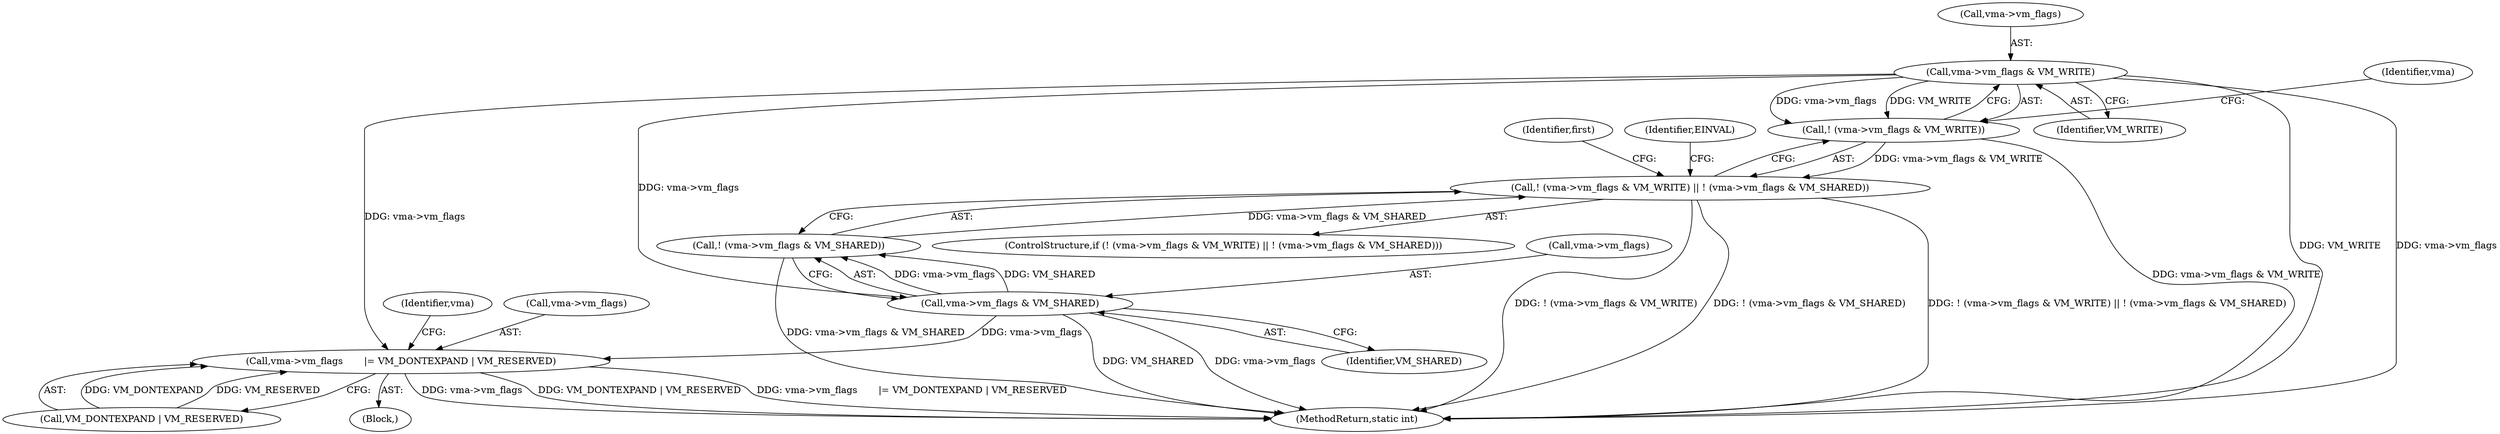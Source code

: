 digraph "0_linux_0b29669c065f60501e7289e1950fa2a618962358@pointer" {
"1000122" [label="(Call,vma->vm_flags & VM_WRITE)"];
"1000121" [label="(Call,! (vma->vm_flags & VM_WRITE))"];
"1000120" [label="(Call,! (vma->vm_flags & VM_WRITE) || ! (vma->vm_flags & VM_SHARED))"];
"1000128" [label="(Call,vma->vm_flags & VM_SHARED)"];
"1000127" [label="(Call,! (vma->vm_flags & VM_SHARED))"];
"1000250" [label="(Call,vma->vm_flags       |= VM_DONTEXPAND | VM_RESERVED)"];
"1000129" [label="(Call,vma->vm_flags)"];
"1000126" [label="(Identifier,VM_WRITE)"];
"1000250" [label="(Call,vma->vm_flags       |= VM_DONTEXPAND | VM_RESERVED)"];
"1000132" [label="(Identifier,VM_SHARED)"];
"1000127" [label="(Call,! (vma->vm_flags & VM_SHARED))"];
"1000128" [label="(Call,vma->vm_flags & VM_SHARED)"];
"1000251" [label="(Call,vma->vm_flags)"];
"1000120" [label="(Call,! (vma->vm_flags & VM_WRITE) || ! (vma->vm_flags & VM_SHARED))"];
"1000259" [label="(Identifier,vma)"];
"1000122" [label="(Call,vma->vm_flags & VM_WRITE)"];
"1000106" [label="(Block,)"];
"1000119" [label="(ControlStructure,if (! (vma->vm_flags & VM_WRITE) || ! (vma->vm_flags & VM_SHARED)))"];
"1000121" [label="(Call,! (vma->vm_flags & VM_WRITE))"];
"1000138" [label="(Identifier,first)"];
"1000135" [label="(Identifier,EINVAL)"];
"1000123" [label="(Call,vma->vm_flags)"];
"1000130" [label="(Identifier,vma)"];
"1000360" [label="(MethodReturn,static int)"];
"1000254" [label="(Call,VM_DONTEXPAND | VM_RESERVED)"];
"1000122" -> "1000121"  [label="AST: "];
"1000122" -> "1000126"  [label="CFG: "];
"1000123" -> "1000122"  [label="AST: "];
"1000126" -> "1000122"  [label="AST: "];
"1000121" -> "1000122"  [label="CFG: "];
"1000122" -> "1000360"  [label="DDG: VM_WRITE"];
"1000122" -> "1000360"  [label="DDG: vma->vm_flags"];
"1000122" -> "1000121"  [label="DDG: vma->vm_flags"];
"1000122" -> "1000121"  [label="DDG: VM_WRITE"];
"1000122" -> "1000128"  [label="DDG: vma->vm_flags"];
"1000122" -> "1000250"  [label="DDG: vma->vm_flags"];
"1000121" -> "1000120"  [label="AST: "];
"1000130" -> "1000121"  [label="CFG: "];
"1000120" -> "1000121"  [label="CFG: "];
"1000121" -> "1000360"  [label="DDG: vma->vm_flags & VM_WRITE"];
"1000121" -> "1000120"  [label="DDG: vma->vm_flags & VM_WRITE"];
"1000120" -> "1000119"  [label="AST: "];
"1000120" -> "1000127"  [label="CFG: "];
"1000127" -> "1000120"  [label="AST: "];
"1000135" -> "1000120"  [label="CFG: "];
"1000138" -> "1000120"  [label="CFG: "];
"1000120" -> "1000360"  [label="DDG: ! (vma->vm_flags & VM_WRITE)"];
"1000120" -> "1000360"  [label="DDG: ! (vma->vm_flags & VM_SHARED)"];
"1000120" -> "1000360"  [label="DDG: ! (vma->vm_flags & VM_WRITE) || ! (vma->vm_flags & VM_SHARED)"];
"1000127" -> "1000120"  [label="DDG: vma->vm_flags & VM_SHARED"];
"1000128" -> "1000127"  [label="AST: "];
"1000128" -> "1000132"  [label="CFG: "];
"1000129" -> "1000128"  [label="AST: "];
"1000132" -> "1000128"  [label="AST: "];
"1000127" -> "1000128"  [label="CFG: "];
"1000128" -> "1000360"  [label="DDG: VM_SHARED"];
"1000128" -> "1000360"  [label="DDG: vma->vm_flags"];
"1000128" -> "1000127"  [label="DDG: vma->vm_flags"];
"1000128" -> "1000127"  [label="DDG: VM_SHARED"];
"1000128" -> "1000250"  [label="DDG: vma->vm_flags"];
"1000127" -> "1000360"  [label="DDG: vma->vm_flags & VM_SHARED"];
"1000250" -> "1000106"  [label="AST: "];
"1000250" -> "1000254"  [label="CFG: "];
"1000251" -> "1000250"  [label="AST: "];
"1000254" -> "1000250"  [label="AST: "];
"1000259" -> "1000250"  [label="CFG: "];
"1000250" -> "1000360"  [label="DDG: vma->vm_flags"];
"1000250" -> "1000360"  [label="DDG: VM_DONTEXPAND | VM_RESERVED"];
"1000250" -> "1000360"  [label="DDG: vma->vm_flags       |= VM_DONTEXPAND | VM_RESERVED"];
"1000254" -> "1000250"  [label="DDG: VM_DONTEXPAND"];
"1000254" -> "1000250"  [label="DDG: VM_RESERVED"];
}
